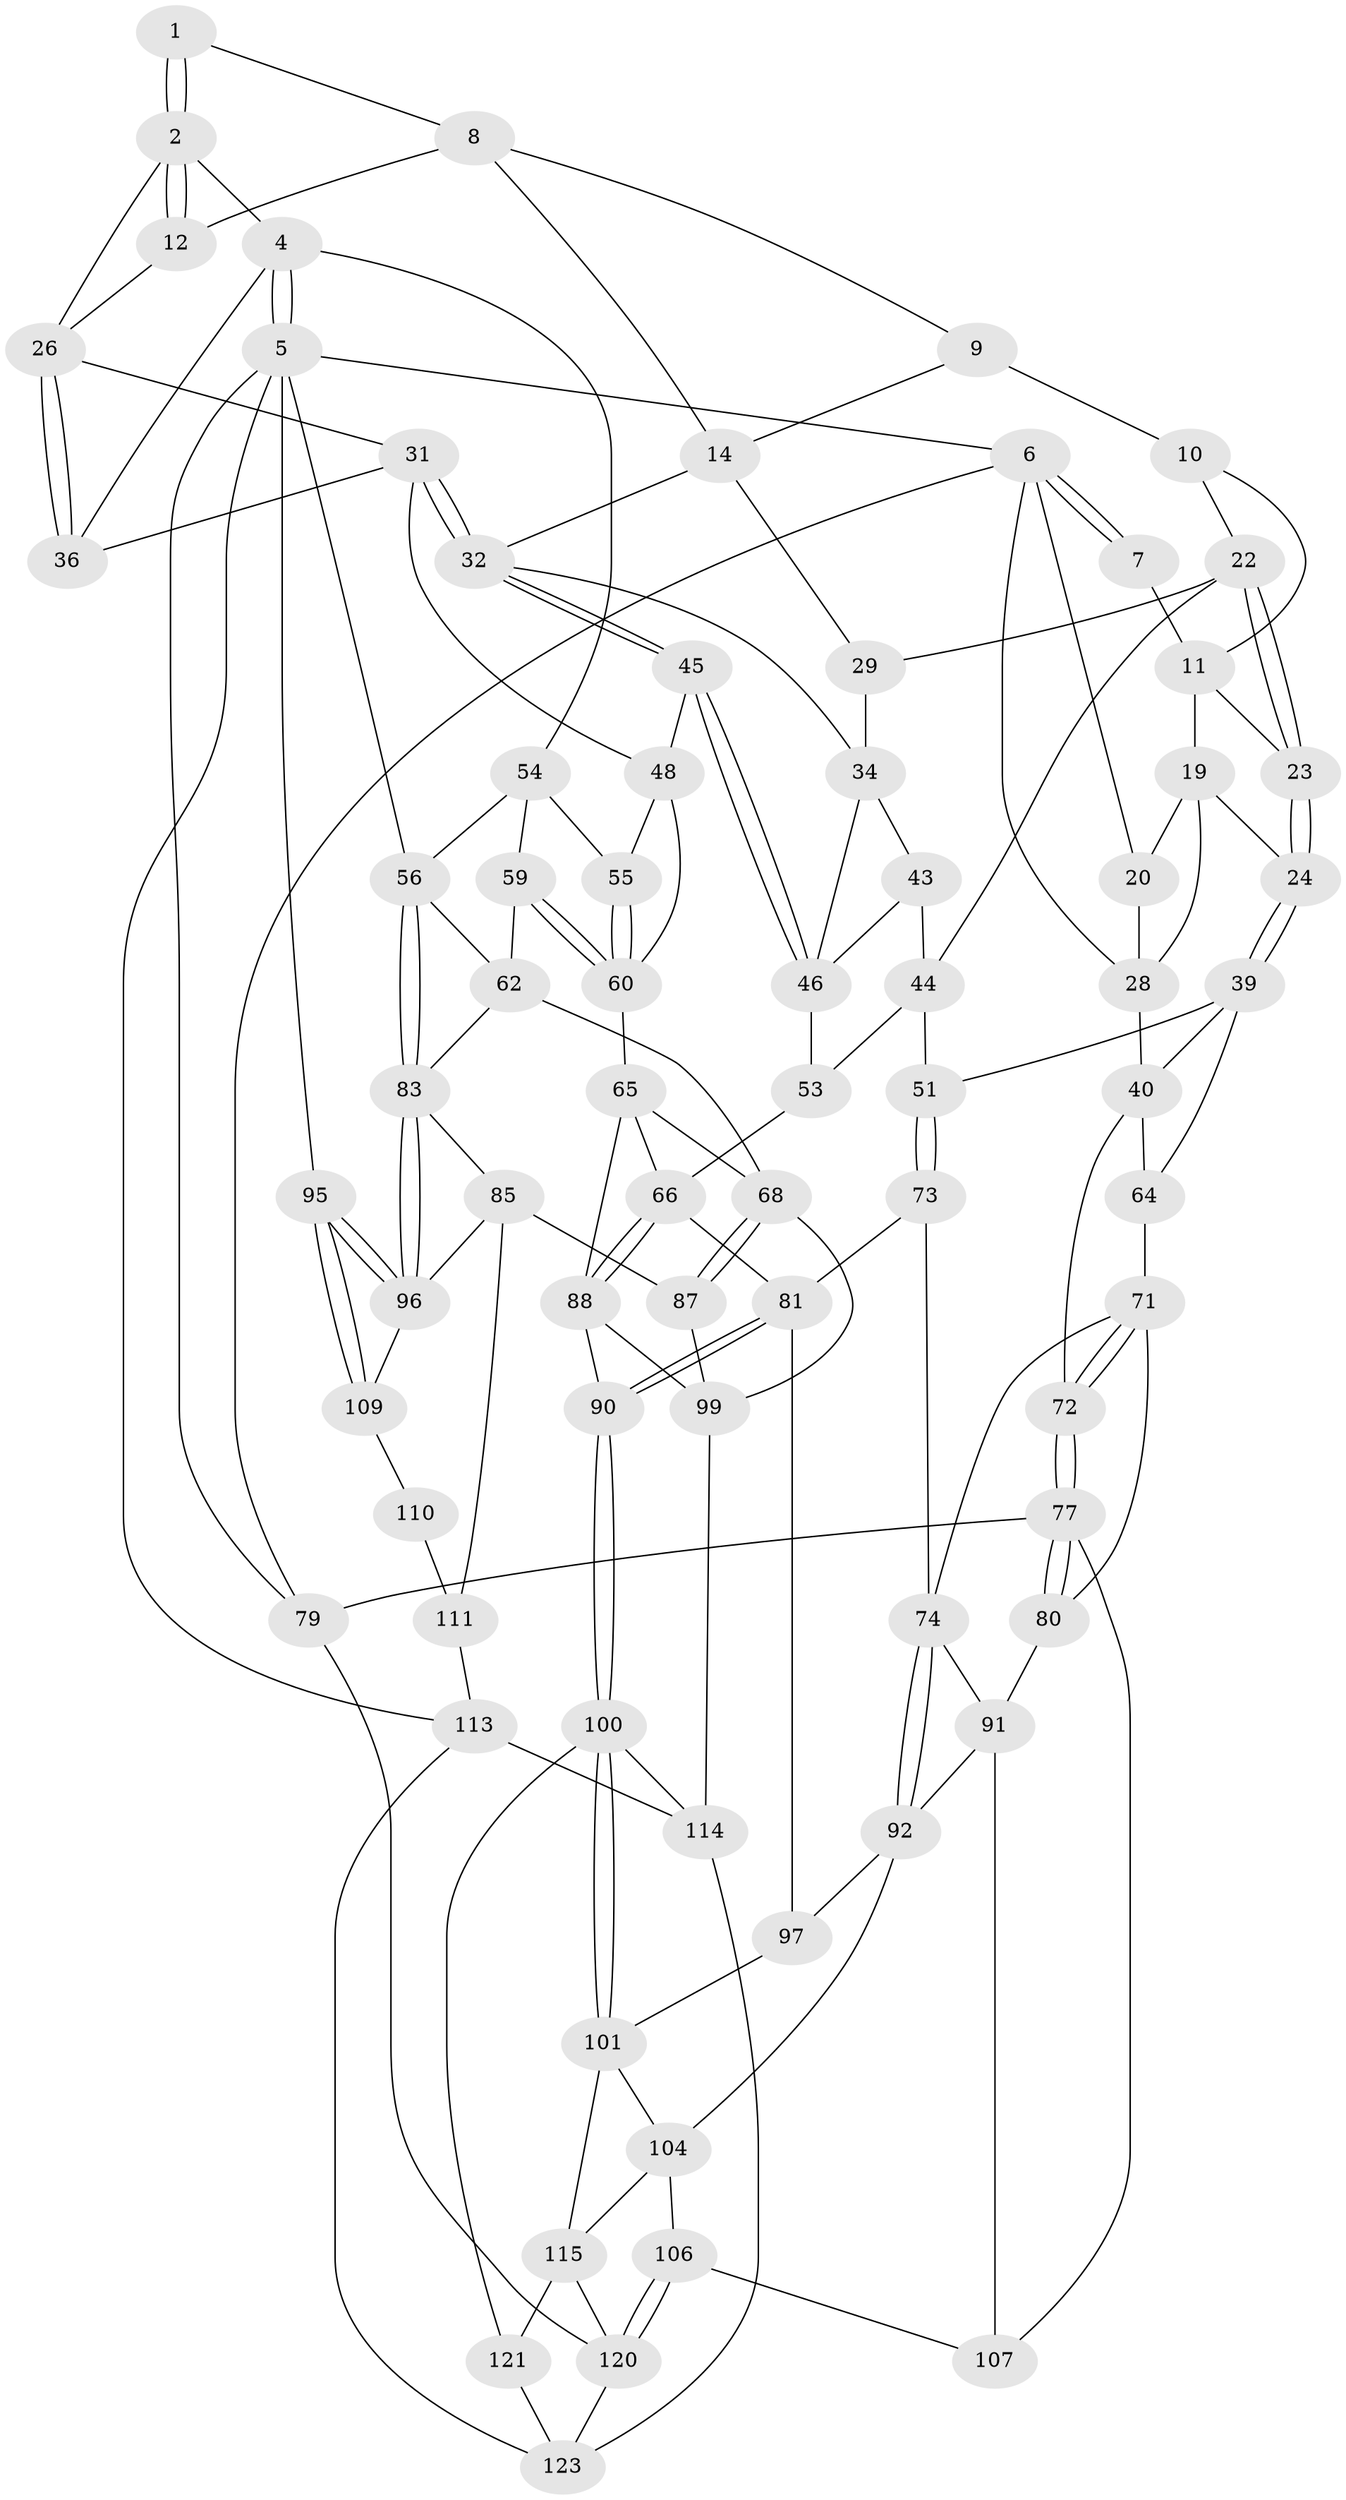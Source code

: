 // Generated by graph-tools (version 1.1) at 2025/52/02/27/25 19:52:40]
// undirected, 76 vertices, 165 edges
graph export_dot {
graph [start="1"]
  node [color=gray90,style=filled];
  1 [pos="+0.6979649094653132+0"];
  2 [pos="+0.8255515334513597+0",super="+3"];
  4 [pos="+1+0",super="+35"];
  5 [pos="+1+0",super="+94"];
  6 [pos="+0+0",super="+21"];
  7 [pos="+0.24075351830009858+0"];
  8 [pos="+0.6129857264704434+0",super="+13"];
  9 [pos="+0.5608323617574031+0.04038174944832826",super="+16"];
  10 [pos="+0.356581385348672+0.024445580768368058",super="+17"];
  11 [pos="+0.32262381527169215+0",super="+18"];
  12 [pos="+0.6771062492388998+0.17685251583698716"];
  14 [pos="+0.5671006817149442+0.1519422276500195",super="+15"];
  19 [pos="+0.26171171525785836+0.10497490528688612",super="+25"];
  20 [pos="+0.18034766495194615+0.1362268483992105"];
  22 [pos="+0.39830376928237976+0.2512373821610219",super="+30"];
  23 [pos="+0.3324858841320279+0.26697018282605445"];
  24 [pos="+0.2882858985368138+0.2935855455645901"];
  26 [pos="+0.792106030787775+0.16171469804070154",super="+27"];
  28 [pos="+0.2144956252058843+0.20731730731061485",super="+37"];
  29 [pos="+0.47848667338627626+0.22344054817289308"];
  31 [pos="+0.6789327056513655+0.2299891675994383",super="+38"];
  32 [pos="+0.6522638991809806+0.2625514404430607",super="+33"];
  34 [pos="+0.5921622601167098+0.24911478271310503",super="+42"];
  36 [pos="+0.8625028019419074+0.27984200296170325"];
  39 [pos="+0.2860052103658327+0.29789862317573834",super="+52"];
  40 [pos="+0.08824335457061411+0.28430866113883146",super="+41"];
  43 [pos="+0.5248704263987524+0.30953747698963546"];
  44 [pos="+0.4475083145943458+0.2853764908305957",super="+50"];
  45 [pos="+0.6581642698384362+0.35989189163827595"];
  46 [pos="+0.6384573231815652+0.3731886651468393",super="+47"];
  48 [pos="+0.7155492647753026+0.3551177993997058",super="+49"];
  51 [pos="+0.31019074520651546+0.45379623652132955"];
  53 [pos="+0.5479606023765311+0.4724158912922021"];
  54 [pos="+0.8828194421601938+0.2958701623096299",super="+58"];
  55 [pos="+0.8142854655860902+0.3692368832643667"];
  56 [pos="+1+0.40061933760629054",super="+57"];
  59 [pos="+0.8255542081986265+0.48771268652414673"];
  60 [pos="+0.7875054136776124+0.4484652331446747",super="+61"];
  62 [pos="+0.9057508373204449+0.5015745318590645",super="+63"];
  64 [pos="+0.21330929930324788+0.42360955472093664"];
  65 [pos="+0.666684588414023+0.5541227993948054",super="+70"];
  66 [pos="+0.5591049504221798+0.5064487171827925",super="+67"];
  68 [pos="+0.7868732552406316+0.6054234366804994",super="+69"];
  71 [pos="+0.18773145363166607+0.4342408805980007",super="+76"];
  72 [pos="+0+0.43501330947245564"];
  73 [pos="+0.3171793129401291+0.5393124399218501"];
  74 [pos="+0.2084545788781638+0.5833735397767379",super="+75"];
  77 [pos="+0+0.6110540961969685",super="+78"];
  79 [pos="+0+1"];
  80 [pos="+0.032676929405836525+0.6201417504526715"];
  81 [pos="+0.46028818113104975+0.6287718640375104",super="+82"];
  83 [pos="+1+0.5322046086507926",super="+84"];
  85 [pos="+0.8457139645435041+0.6577420118653164",super="+86"];
  87 [pos="+0.8199287713460446+0.65786676098267"];
  88 [pos="+0.6146648766611533+0.690778660029365",super="+89"];
  90 [pos="+0.5116159600704016+0.7555530932316029"];
  91 [pos="+0.06759886501734493+0.6247335395379731",super="+93"];
  92 [pos="+0.22931270931901757+0.6750239004601332",super="+98"];
  95 [pos="+1+1"];
  96 [pos="+1+0.635294060951655",super="+108"];
  97 [pos="+0.34182814060720274+0.625159914675263"];
  99 [pos="+0.6844348367490336+0.8226200891171733",super="+103"];
  100 [pos="+0.5009164435685701+0.7685636124267717",super="+118"];
  101 [pos="+0.40230911969094324+0.7900655855850841",super="+102"];
  104 [pos="+0.30022077219266774+0.7202641114226223",super="+105"];
  106 [pos="+0.2033901100537185+0.8175326370297507"];
  107 [pos="+0.19822155350179643+0.8163300172423972"];
  109 [pos="+0.9389970971496262+0.7975745960419046"];
  110 [pos="+0.9131768922670457+0.7896456153881719"];
  111 [pos="+0.8611454680859918+0.7433451777706981",super="+112"];
  113 [pos="+0.7648452435172239+0.8687365917249189",super="+116"];
  114 [pos="+0.7065230274431369+0.8453070092719057",super="+117"];
  115 [pos="+0.34472178812984045+0.8238492441250898",super="+119"];
  120 [pos="+0.28007716025156754+0.9567580289176059",super="+122"];
  121 [pos="+0.47094945763453244+1"];
  123 [pos="+0.7024286001541579+1",super="+124"];
  1 -- 2;
  1 -- 2;
  1 -- 8;
  2 -- 12;
  2 -- 12;
  2 -- 26;
  2 -- 4;
  4 -- 5;
  4 -- 5;
  4 -- 54;
  4 -- 36;
  5 -- 6;
  5 -- 56;
  5 -- 95;
  5 -- 79;
  5 -- 113;
  6 -- 7;
  6 -- 7;
  6 -- 79;
  6 -- 20;
  6 -- 28;
  7 -- 11;
  8 -- 9;
  8 -- 12;
  8 -- 14;
  9 -- 10 [weight=2];
  9 -- 14;
  10 -- 11;
  10 -- 22;
  11 -- 19;
  11 -- 23;
  12 -- 26;
  14 -- 29;
  14 -- 32;
  19 -- 20;
  19 -- 24;
  19 -- 28;
  20 -- 28;
  22 -- 23;
  22 -- 23;
  22 -- 44;
  22 -- 29;
  23 -- 24;
  23 -- 24;
  24 -- 39;
  24 -- 39;
  26 -- 36;
  26 -- 36;
  26 -- 31;
  28 -- 40;
  29 -- 34;
  31 -- 32;
  31 -- 32;
  31 -- 48;
  31 -- 36;
  32 -- 45;
  32 -- 45;
  32 -- 34;
  34 -- 43;
  34 -- 46;
  39 -- 40;
  39 -- 64;
  39 -- 51;
  40 -- 64;
  40 -- 72;
  43 -- 44;
  43 -- 46;
  44 -- 51;
  44 -- 53;
  45 -- 46;
  45 -- 46;
  45 -- 48;
  46 -- 53;
  48 -- 55;
  48 -- 60;
  51 -- 73;
  51 -- 73;
  53 -- 66;
  54 -- 55;
  54 -- 56;
  54 -- 59;
  55 -- 60;
  55 -- 60;
  56 -- 83;
  56 -- 83;
  56 -- 62;
  59 -- 60;
  59 -- 60;
  59 -- 62;
  60 -- 65;
  62 -- 68;
  62 -- 83;
  64 -- 71;
  65 -- 66;
  65 -- 88;
  65 -- 68;
  66 -- 88;
  66 -- 88;
  66 -- 81;
  68 -- 87;
  68 -- 87;
  68 -- 99;
  71 -- 72;
  71 -- 72;
  71 -- 80;
  71 -- 74;
  72 -- 77;
  72 -- 77;
  73 -- 74;
  73 -- 81;
  74 -- 92;
  74 -- 92;
  74 -- 91;
  77 -- 80;
  77 -- 80;
  77 -- 107;
  77 -- 79;
  79 -- 120;
  80 -- 91;
  81 -- 90;
  81 -- 90;
  81 -- 97;
  83 -- 96;
  83 -- 96;
  83 -- 85;
  85 -- 96;
  85 -- 87;
  85 -- 111;
  87 -- 99;
  88 -- 90;
  88 -- 99;
  90 -- 100;
  90 -- 100;
  91 -- 107;
  91 -- 92;
  92 -- 104;
  92 -- 97;
  95 -- 96;
  95 -- 96;
  95 -- 109;
  95 -- 109;
  96 -- 109;
  97 -- 101;
  99 -- 114;
  100 -- 101;
  100 -- 101;
  100 -- 121;
  100 -- 114;
  101 -- 115;
  101 -- 104;
  104 -- 106;
  104 -- 115;
  106 -- 107;
  106 -- 120;
  106 -- 120;
  109 -- 110;
  110 -- 111 [weight=2];
  111 -- 113;
  113 -- 114;
  113 -- 123;
  114 -- 123;
  115 -- 120;
  115 -- 121;
  120 -- 123;
  121 -- 123;
}
